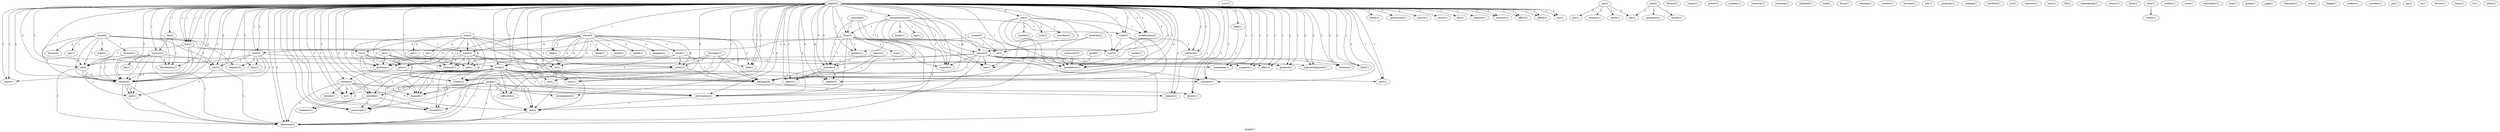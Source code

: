 digraph G {
  com [ label="com(5)" ];
  att [ label="att(1)" ];
  cb [ label="cb(1)" ];
  mark [ label="mark(5)" ];
  spf [ label="spf(1)" ];
  plot [ label="plot(1)" ];
  plotting [ label="plotting(1)" ];
  cbnewsl [ label="cbnewsl(1)" ];
  re [ label="re(1)" ];
  ardnt [ label="ardnt(2)" ];
  writes [ label="writes(1)" ];
  package [ label="package(9)" ];
  utc [ label="utc(1)" ];
  sysv [ label="sysv(1)" ];
  log [ label="log(2)" ];
  pie [ label="pie(1)" ];
  contour [ label="contour(1)" ];
  mesh [ label="mesh(1)" ];
  bar [ label="bar(1)" ];
  library [ label="library(2)" ];
  output [ label="output(1)" ];
  power [ label="power(1)" ];
  maurice [ label="maurice(2)" ];
  form [ label="form(3)" ];
  dr [ label="dr(1)" ];
  include [ label="include(3)" ];
  email [ label="email(4)" ];
  res [ label="res(3)" ];
  egr [ label="egr(1)" ];
  edu [ label="edu(2)" ];
  ph [ label="ph(6)" ];
  furnish [ label="furnish(1)" ];
  utexas [ label="utexas(1)" ];
  duke [ label="duke(2)" ];
  utexas [ label="utexas(2)" ];
  fusion [ label="fusion(4)" ];
  usmail [ label="usmail(3)" ];
  send [ label="send(3)" ];
  installation [ label="installation(1)" ];
  number [ label="number(1)" ];
  institute [ label="institute(2)" ];
  plplot [ label="plplot(23)" ];
  documentation [ label="documentation(5)" ];
  xterm [ label="xterm(1)" ];
  use [ label="use(2)" ];
  file [ label="file(2)" ];
  help [ label="help(1)" ];
  work [ label="work(2)" ];
  take [ label="take(1)" ];
  version [ label="version(2)" ];
  permission [ label="permission(1)" ];
  ux [ label="ux(2)" ];
  system [ label="system(4)" ];
  source [ label="source(1)" ];
  result [ label="result(1)" ];
  plotdoc [ label="plotdoc(1)" ];
  dino [ label="dino(1)" ];
  doc [ label="doc(1)" ];
  consent [ label="consent(1)" ];
  please [ label="please(3)" ];
  development [ label="development(1)" ];
  tektronix [ label="tektronix(1)" ];
  metafile [ label="metafile(2)" ];
  ix [ label="ix(1)" ];
  part [ label="part(1)" ];
  list [ label="list(1)" ];
  continue [ label="continue(1)" ];
  modification [ label="modification(2)" ];
  work [ label="work(3)" ];
  super [ label="super(1)" ];
  manual [ label="manual(1)" ];
  remember [ label="remember(1)" ];
  postscript [ label="postscript(1)" ];
  support [ label="support(1)" ];
  offer [ label="offer(1)" ];
  tex [ label="tex(1)" ];
  interest [ label="interest(1)" ];
  product [ label="product(2)" ];
  kernel [ label="kernel(1)" ];
  code [ label="code(3)" ];
  xwindow [ label="xwindow(1)" ];
  information [ label="information(2)" ];
  acknowledgment [ label="acknowledgment(1)" ];
  effort [ label="effort(1)" ];
  afford [ label="afford(1)" ];
  citation [ label="citation(1)" ];
  distribution [ label="distribution(1)" ];
  look [ label="look(1)" ];
  software [ label="software(1)" ];
  run [ label="run(1)" ];
  consult [ label="consult(2)" ];
  list [ label="list(2)" ];
  time [ label="time(1)" ];
  see [ label="see(3)" ];
  directory [ label="directory(3)" ];
  kind [ label="kind(1)" ];
  object [ label="object(1)" ];
  header [ label="header(3)" ];
  domain [ label="domain(2)" ];
  research [ label="research(1)" ];
  someone [ label="someone(1)" ];
  steve [ label="steve(5)" ];
  thing [ label="thing(1)" ];
  avoid [ label="avoid(1)" ];
  wheel [ label="wheel(1)" ];
  need [ label="need(1)" ];
  imagine [ label="imagine(1)" ];
  tends [ label="tends(1)" ];
  lag [ label="lag(1)" ];
  alphabet [ label="alphabet(1)" ];
  road [ label="road(1)" ];
  stub [ label="stub(1)" ];
  interface [ label="interface(1)" ];
  user [ label="user(2)" ];
  handle [ label="handle(1)" ];
  graph [ label="graph(1)" ];
  focus [ label="focus(1)" ];
  semilog [ label="semilog(1)" ];
  bug [ label="bug(1)" ];
  creator [ label="creator(1)" ];
  ftp [ label="ftp(1)" ];
  pub [ label="pub(1)" ];
  become [ label="become(1)" ];
  format [ label="format(1)" ];
  renderer [ label="renderer(1)" ];
  hill [ label="hill(1)" ];
  program [ label="program(1)" ];
  mailing [ label="mailing(1)" ];
  hartford [ label="hartford(1)" ];
  nc [ label="nc(2)" ];
  improve [ label="improve(1)" ];
  plplot [ label="plplot(2)" ];
  request [ label="request(2)" ];
  host [ label="host(1)" ];
  fill [ label="fill(1)" ];
  amiga [ label="amiga(1)" ];
  engineering [ label="engineering(1)" ];
  center [ label="center(1)" ];
  linux [ label="linux(1)" ];
  mbs [ label="mbs(1)" ];
  rcinet [ label="rcinet(1)" ];
  widths [ label="widths(1)" ];
  frysinger [ label="frysinger(1)" ];
  area [ label="area(1)" ];
  subscriber [ label="subscriber(1)" ];
  lebrun [ label="lebrun(1)" ];
  size [ label="size(2)" ];
  quickness [ label="quickness(1)" ];
  satisfy [ label="satisfy(1)" ];
  university [ label="university(3)" ];
  geoff [ label="geoff(3)" ];
  line [ label="line(1)" ];
  greek [ label="greek(1)" ];
  page [ label="page(1)" ];
  character [ label="character(1)" ];
  exec [ label="exec(1)" ];
  chapel [ label="chapel(1)" ];
  readme [ label="readme(1)" ];
  austin [ label="austin(1)" ];
  includes [ label="includes(1)" ];
  pd [ label="pd(1)" ];
  hp [ label="hp(1)" ];
  tx [ label="tx(1)" ];
  device [ label="device(1)" ];
  farm [ label="farm(1)" ];
  ct [ label="ct(1)" ];
  ultrix [ label="ultrix(1)" ];
  com -> att [ label="2" ];
  com -> cb [ label="2" ];
  com -> mark [ label="2" ];
  com -> spf [ label="2" ];
  com -> plot [ label="2" ];
  com -> plotting [ label="2" ];
  com -> cbnewsl [ label="2" ];
  com -> re [ label="2" ];
  com -> ardnt [ label="2" ];
  com -> writes [ label="2" ];
  com -> package [ label="2" ];
  utc -> spf [ label="1" ];
  utc -> plot [ label="1" ];
  utc -> plotting [ label="1" ];
  utc -> cbnewsl [ label="1" ];
  utc -> writes [ label="1" ];
  utc -> package [ label="1" ];
  log -> pie [ label="2" ];
  log -> contour [ label="2" ];
  log -> mesh [ label="2" ];
  log -> bar [ label="2" ];
  maurice -> form [ label="1" ];
  maurice -> dr [ label="1" ];
  maurice -> include [ label="1" ];
  maurice -> package [ label="1" ];
  email -> res [ label="1" ];
  email -> egr [ label="1" ];
  email -> mark [ label="1" ];
  email -> edu [ label="3" ];
  email -> ph [ label="2" ];
  email -> furnish [ label="1" ];
  email -> utexas [ label="2" ];
  email -> duke [ label="1" ];
  email -> ardnt [ label="1" ];
  email -> utexas [ label="2" ];
  email -> fusion [ label="2" ];
  usmail -> dr [ label="1" ];
  usmail -> send [ label="2" ];
  usmail -> installation [ label="1" ];
  institute -> dr [ label="1" ];
  institute -> installation [ label="1" ];
  plplot -> documentation [ label="7" ];
  plplot -> xterm [ label="1" ];
  plplot -> use [ label="3" ];
  plplot -> file [ label="1" ];
  plplot -> help [ label="2" ];
  plplot -> work [ label="7" ];
  plplot -> form [ label="1" ];
  plplot -> take [ label="1" ];
  plplot -> version [ label="1" ];
  plplot -> permission [ label="1" ];
  plplot -> ux [ label="3" ];
  plplot -> system [ label="3" ];
  plplot -> source [ label="1" ];
  plplot -> result [ label="1" ];
  plplot -> plotdoc [ label="1" ];
  plplot -> send [ label="2" ];
  plplot -> dino [ label="2" ];
  plplot -> doc [ label="1" ];
  plplot -> plotting [ label="1" ];
  plplot -> consent [ label="1" ];
  plplot -> please [ label="4" ];
  plplot -> edu [ label="2" ];
  plplot -> development [ label="1" ];
  plplot -> tektronix [ label="1" ];
  plplot -> metafile [ label="1" ];
  plplot -> ix [ label="3" ];
  plplot -> part [ label="1" ];
  plplot -> list [ label="1" ];
  plplot -> continue [ label="2" ];
  plplot -> modification [ label="1" ];
  plplot -> ph [ label="2" ];
  plplot -> work [ label="7" ];
  plplot -> super [ label="1" ];
  plplot -> utexas [ label="2" ];
  plplot -> manual [ label="3" ];
  plplot -> remember [ label="1" ];
  plplot -> postscript [ label="1" ];
  plplot -> support [ label="1" ];
  plplot -> offer [ label="1" ];
  plplot -> tex [ label="1" ];
  plplot -> interest [ label="1" ];
  plplot -> product [ label="1" ];
  plplot -> kernel [ label="1" ];
  plplot -> code [ label="1" ];
  plplot -> xwindow [ label="1" ];
  plplot -> information [ label="4" ];
  plplot -> acknowledgment [ label="2" ];
  plplot -> effort [ label="1" ];
  plplot -> afford [ label="1" ];
  plplot -> citation [ label="2" ];
  plplot -> installation [ label="2" ];
  plplot -> include [ label="5" ];
  plplot -> distribution [ label="1" ];
  plplot -> look [ label="1" ];
  plplot -> software [ label="1" ];
  plplot -> utexas [ label="2" ];
  plplot -> run [ label="1" ];
  plplot -> consult [ label="1" ];
  plplot -> list [ label="1" ];
  plplot -> time [ label="1" ];
  plplot -> see [ label="3" ];
  plplot -> directory [ label="5" ];
  plplot -> package [ label="6" ];
  plplot -> kind [ label="1" ];
  plplot -> object [ label="3" ];
  plplot -> header [ label="4" ];
  plplot -> domain [ label="1" ];
  steve -> thing [ label="2" ];
  steve -> avoid [ label="2" ];
  steve -> wheel [ label="2" ];
  steve -> res [ label="4" ];
  steve -> mark [ label="4" ];
  steve -> spf [ label="4" ];
  steve -> take [ label="2" ];
  steve -> plot [ label="4" ];
  steve -> plotting [ label="4" ];
  steve -> cbnewsl [ label="4" ];
  steve -> need [ label="1" ];
  steve -> re [ label="4" ];
  steve -> imagine [ label="2" ];
  steve -> ardnt [ label="4" ];
  steve -> look [ label="2" ];
  steve -> writes [ label="4" ];
  steve -> package [ label="4" ];
  documentation -> form [ label="1" ];
  documentation -> plotdoc [ label="1" ];
  documentation -> please [ label="1" ];
  documentation -> tends [ label="1" ];
  documentation -> tex [ label="1" ];
  documentation -> code [ label="1" ];
  documentation -> information [ label="1" ];
  documentation -> lag [ label="1" ];
  documentation -> consult [ label="1" ];
  documentation -> directory [ label="2" ];
  use -> stub [ label="1" ];
  use -> interface [ label="1" ];
  use -> modification [ label="1" ];
  use -> manual [ label="1" ];
  use -> user [ label="1" ];
  use -> see [ label="1" ];
  use -> directory [ label="1" ];
  use -> handle [ label="1" ];
  file -> version [ label="1" ];
  file -> distribution [ label="1" ];
  help -> continue [ label="1" ];
  res -> spf [ label="1" ];
  res -> plot [ label="1" ];
  res -> plotting [ label="1" ];
  res -> cbnewsl [ label="1" ];
  res -> writes [ label="1" ];
  res -> package [ label="1" ];
  work -> ux [ label="1" ];
  work -> system [ label="1" ];
  work -> tektronix [ label="1" ];
  work -> metafile [ label="1" ];
  work -> ix [ label="1" ];
  work -> part [ label="1" ];
  work -> continue [ label="1" ];
  work -> manual [ label="1" ];
  work -> postscript [ label="1" ];
  work -> xwindow [ label="1" ];
  work -> information [ label="1" ];
  work -> time [ label="1" ];
  work -> see [ label="1" ];
  work -> directory [ label="1" ];
  mark -> spf [ label="2" ];
  mark -> plot [ label="2" ];
  mark -> plotting [ label="2" ];
  mark -> cbnewsl [ label="2" ];
  mark -> re [ label="2" ];
  mark -> writes [ label="2" ];
  mark -> package [ label="2" ];
  form -> plotdoc [ label="1" ];
  form -> bug [ label="1" ];
  form -> send [ label="1" ];
  form -> please [ label="1" ];
  form -> tex [ label="1" ];
  form -> user [ label="1" ];
  form -> information [ label="1" ];
  form -> include [ label="1" ];
  form -> consult [ label="1" ];
  version -> edu [ label="1" ];
  version -> ftp [ label="1" ];
  version -> ph [ label="1" ];
  version -> utexas [ label="1" ];
  version -> distribution [ label="1" ];
  version -> utexas [ label="1" ];
  version -> directory [ label="1" ];
  version -> pub [ label="1" ];
  system -> format [ label="1" ];
  system -> metafile [ label="1" ];
  system -> ix [ label="3" ];
  system -> manual [ label="3" ];
  system -> information [ label="3" ];
  system -> see [ label="3" ];
  system -> directory [ label="3" ];
  system -> renderer [ label="1" ];
  send -> dino [ label="1" ];
  send -> edu [ label="1" ];
  send -> plplot [ label="1" ];
  send -> ph [ label="1" ];
  send -> request [ label="1" ];
  send -> utexas [ label="1" ];
  send -> installation [ label="1" ];
  send -> utexas [ label="1" ];
  plotting -> super [ label="1" ];
  please -> continue [ label="1" ];
  please -> work [ label="1" ];
  please -> remember [ label="1" ];
  please -> support [ label="1" ];
  please -> offer [ label="1" ];
  please -> tex [ label="1" ];
  please -> product [ label="1" ];
  please -> information [ label="1" ];
  please -> acknowledgment [ label="1" ];
  please -> citation [ label="1" ];
  please -> installation [ label="1" ];
  please -> include [ label="2" ];
  please -> consult [ label="1" ];
  please -> package [ label="1" ];
  please -> kind [ label="1" ];
  amiga -> development [ label="1" ];
  amiga -> tektronix [ label="1" ];
  amiga -> metafile [ label="1" ];
  amiga -> ix [ label="1" ];
  amiga -> manual [ label="1" ];
  amiga -> postscript [ label="1" ];
  amiga -> kernel [ label="1" ];
  amiga -> xwindow [ label="1" ];
  amiga -> information [ label="1" ];
  amiga -> see [ label="1" ];
  amiga -> directory [ label="1" ];
  edu -> plplot [ label="1" ];
  edu -> directory [ label="1" ];
  edu -> pub [ label="1" ];
  metafile -> postscript [ label="1" ];
  metafile -> xwindow [ label="1" ];
  metafile -> renderer [ label="1" ];
  plplot -> ix [ label="3" ];
  plplot -> part [ label="1" ];
  plplot -> list [ label="1" ];
  plplot -> continue [ label="2" ];
  plplot -> modification [ label="1" ];
  plplot -> ph [ label="2" ];
  plplot -> work [ label="7" ];
  plplot -> super [ label="1" ];
  plplot -> utexas [ label="2" ];
  plplot -> manual [ label="3" ];
  plplot -> remember [ label="1" ];
  plplot -> postscript [ label="1" ];
  plplot -> support [ label="1" ];
  plplot -> offer [ label="1" ];
  plplot -> tex [ label="1" ];
  plplot -> interest [ label="1" ];
  plplot -> product [ label="1" ];
  plplot -> kernel [ label="1" ];
  plplot -> code [ label="1" ];
  plplot -> xwindow [ label="1" ];
  plplot -> information [ label="4" ];
  plplot -> acknowledgment [ label="2" ];
  plplot -> effort [ label="1" ];
  plplot -> afford [ label="1" ];
  plplot -> citation [ label="2" ];
  plplot -> installation [ label="2" ];
  plplot -> include [ label="5" ];
  plplot -> distribution [ label="1" ];
  plplot -> look [ label="1" ];
  plplot -> software [ label="1" ];
  plplot -> utexas [ label="2" ];
  plplot -> run [ label="1" ];
  plplot -> consult [ label="1" ];
  plplot -> list [ label="1" ];
  plplot -> time [ label="1" ];
  plplot -> see [ label="3" ];
  plplot -> directory [ label="5" ];
  plplot -> package [ label="6" ];
  plplot -> kind [ label="1" ];
  plplot -> object [ label="3" ];
  plplot -> header [ label="4" ];
  plplot -> domain [ label="1" ];
  need -> re [ label="1" ];
  need -> ardnt [ label="1" ];
  need -> writes [ label="1" ];
  need -> package [ label="1" ];
  mbs -> rcinet [ label="1" ];
  frysinger -> re [ label="1" ];
  frysinger -> ardnt [ label="1" ];
  frysinger -> look [ label="1" ];
  frysinger -> writes [ label="1" ];
  frysinger -> package [ label="1" ];
  list -> ph [ label="1" ];
  list -> request [ label="1" ];
  list -> utexas [ label="1" ];
  list -> utexas [ label="1" ];
  lebrun -> include [ label="1" ];
  lebrun -> package [ label="1" ];
  modification -> user [ label="1" ];
  ph -> utexas [ label="4" ];
  ph -> utexas [ label="4" ];
  ph -> directory [ label="1" ];
  ph -> pub [ label="1" ];
  size -> quickness [ label="1" ];
  size -> satisfy [ label="1" ];
  size -> bar [ label="1" ];
  furnish -> utexas [ label="1" ];
  furnish -> installation [ label="1" ];
  furnish -> utexas [ label="1" ];
  work -> manual [ label="1" ];
  work -> postscript [ label="1" ];
  work -> xwindow [ label="1" ];
  work -> information [ label="1" ];
  work -> time [ label="1" ];
  work -> see [ label="1" ];
  work -> directory [ label="1" ];
  utexas -> directory [ label="1" ];
  utexas -> pub [ label="1" ];
  university -> installation [ label="1" ];
  geoff -> installation [ label="1" ];
  code -> user [ label="1" ];
  code -> software [ label="1" ];
  code -> package [ label="1" ];
  code -> header [ label="1" ];
  austin -> installation [ label="1" ];
  information -> see [ label="1" ];
  ardnt -> writes [ label="1" ];
  ardnt -> package [ label="1" ];
  include -> package [ label="1" ];
  include -> object [ label="1" ];
  include -> header [ label="2" ];
  utexas -> directory [ label="1" ];
  utexas -> pub [ label="1" ];
  see -> directory [ label="1" ];
  package -> domain [ label="1" ];
}
